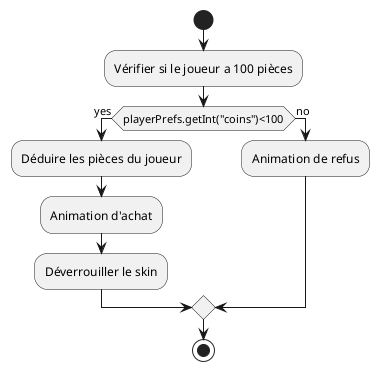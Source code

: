 @startuml buySkinActivity
start
:Vérifier si le joueur a 100 pièces;
if (playerPrefs.getInt("coins")<100) then (yes)
    :Déduire les pièces du joueur;
    :Animation d'achat;
    :Déverrouiller le skin;
else (no)
    :Animation de refus;
endif
stop
@enduml
